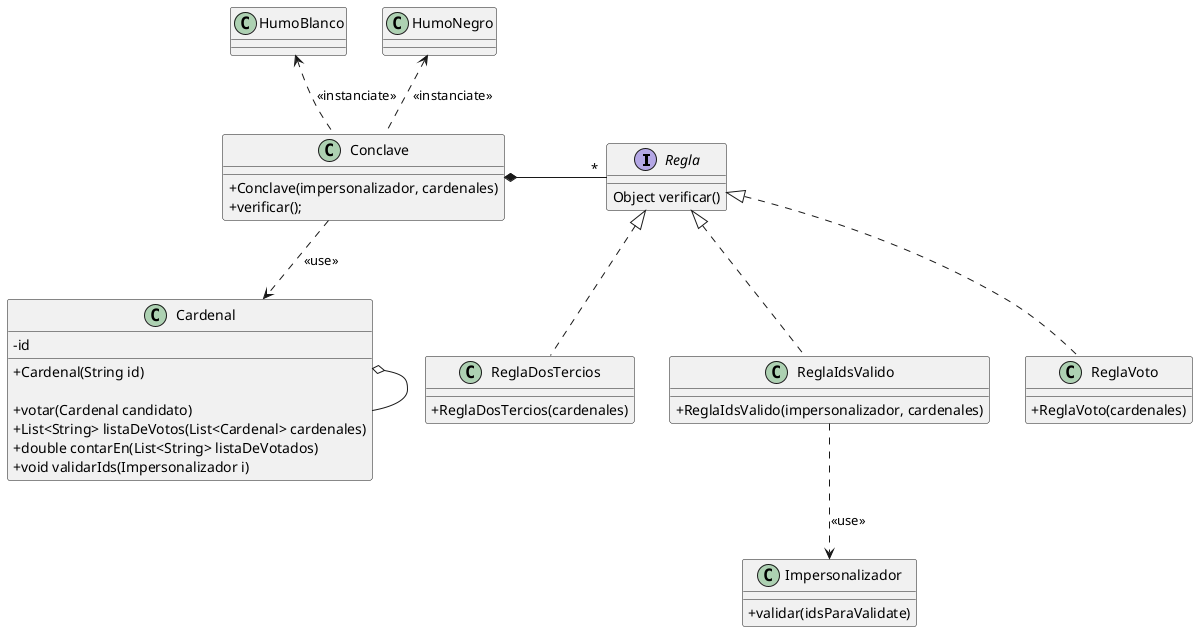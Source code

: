 @startuml

' Force visibility symbols instead of icons
skinparam ClassAttributeIconSize 0

interface Regla {
    Object verificar()
}

Regla <|.. ReglaDosTercios
Regla <|.. ReglaIdsValido
Regla <|.. ReglaVoto

class Conclave {
    + Conclave(impersonalizador, cardenales)
    + verificar();
}

class ReglaDosTercios {
    + ReglaDosTercios(cardenales)
}

class ReglaIdsValido {
    + ReglaIdsValido(impersonalizador, cardenales)
}

class ReglaVoto {
    + ReglaVoto(cardenales)
}

class Impersonalizador {
    + validar(idsParaValidate)
}

Conclave *- "*" Regla

ReglaIdsValido ..> Impersonalizador: "<<use>>"

Conclave ..> Cardenal: "<<use>>"

class Cardenal {
    - id

    + Cardenal(String id)

    + votar(Cardenal candidato)
    + List<String> listaDeVotos(List<Cardenal> cardenales)
    + double contarEn(List<String> listaDeVotados)
    + void validarIds(Impersonalizador i)
}

Cardenal o- Cardenal

HumoBlanco <.. Conclave: "<<instanciate>>"
HumoNegro <.. Conclave: "<<instanciate>>"

@enduml